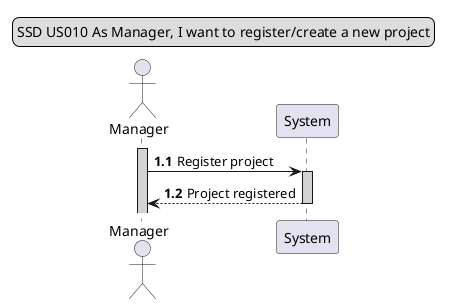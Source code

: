 @startuml

legend top
SSD US010 As Manager, I want to register/create a new project
end legend

actor Manager

activate Manager #lightgrey



autonumber 1.1
Manager -> System: Register project
activate System#lightgrey
Manager <-- System: Project registered
deactivate

@enduml